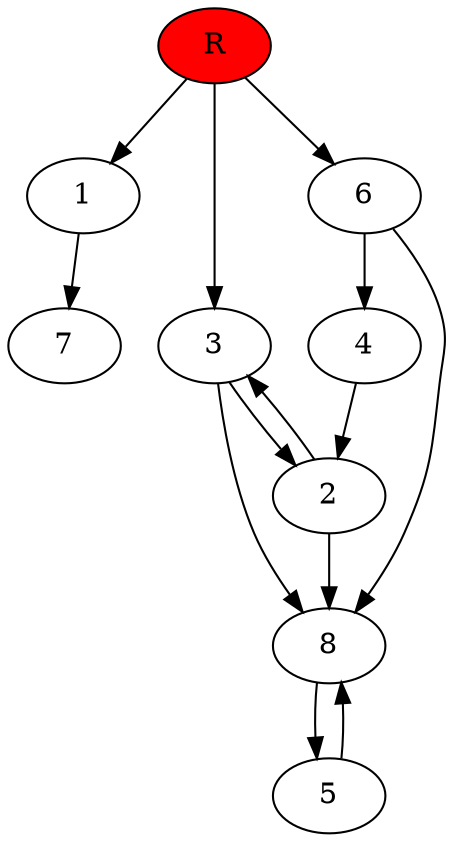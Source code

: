 digraph prb25758 {
	1
	2
	3
	4
	5
	6
	7
	8
	R [fillcolor="#ff0000" style=filled]
	1 -> 7
	2 -> 3
	2 -> 8
	3 -> 2
	3 -> 8
	4 -> 2
	5 -> 8
	6 -> 4
	6 -> 8
	8 -> 5
	R -> 1
	R -> 3
	R -> 6
}
